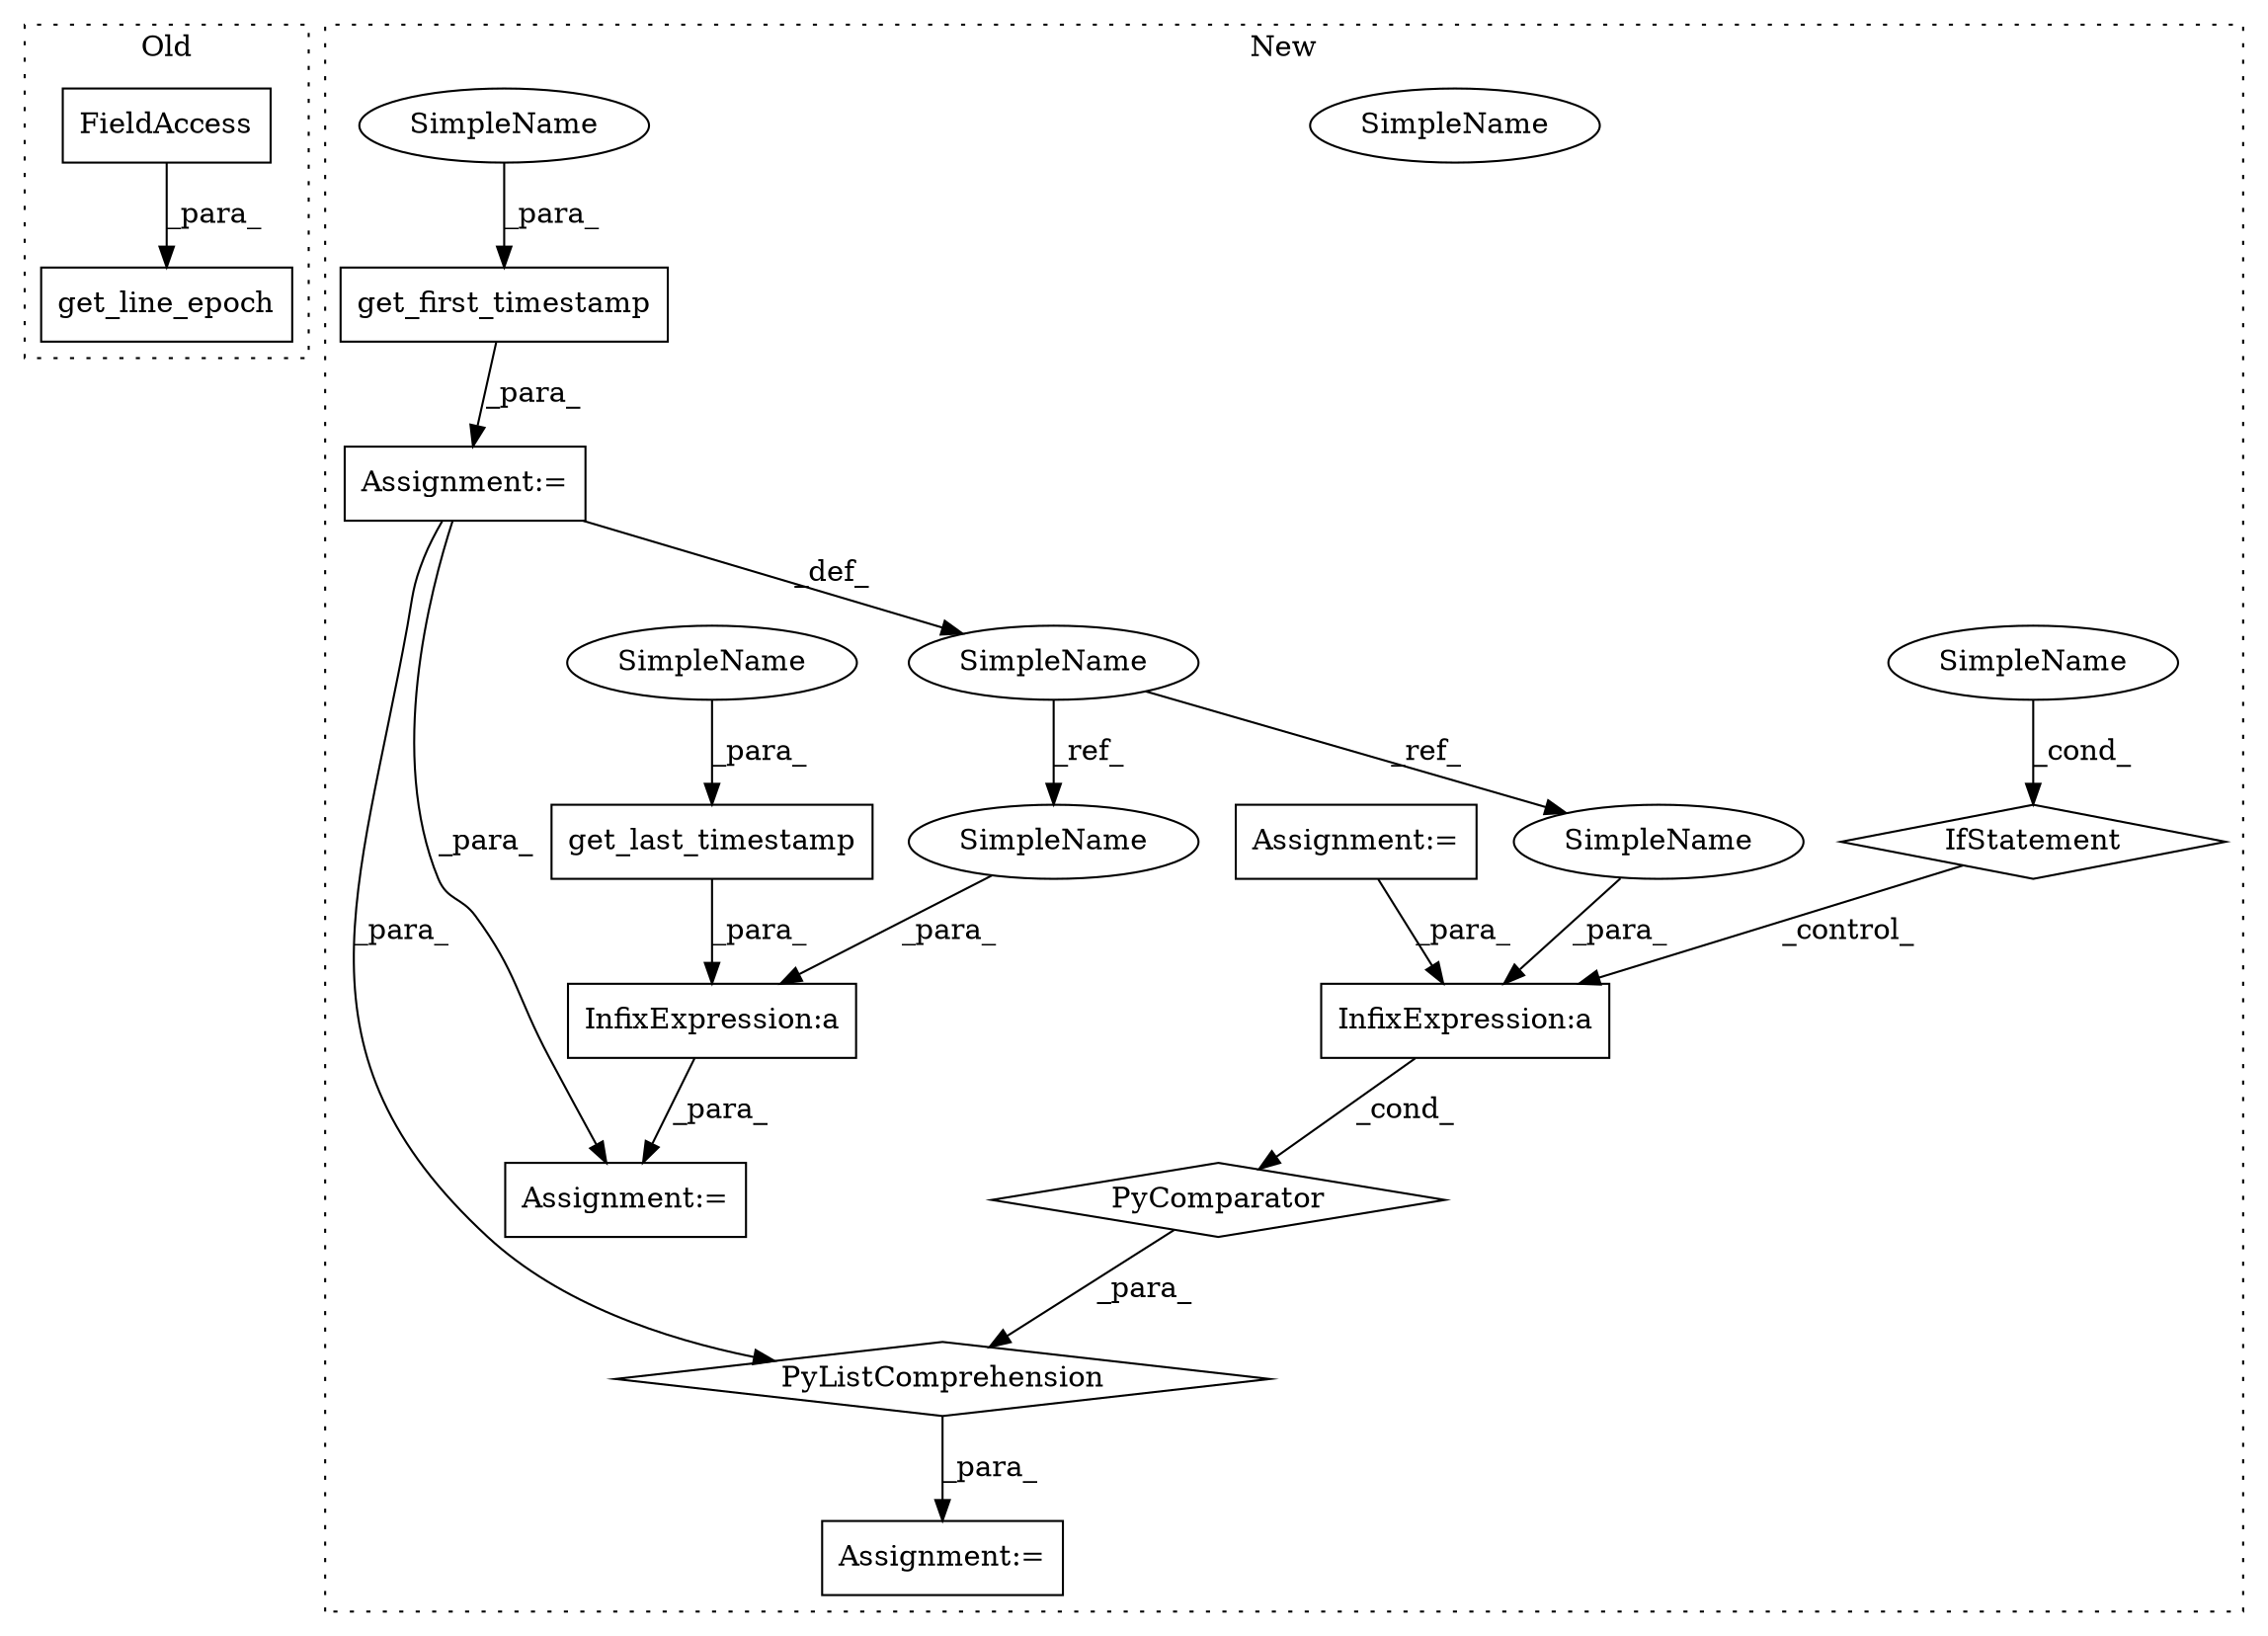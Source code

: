 digraph G {
subgraph cluster0 {
1 [label="get_line_epoch" a="32" s="6413,6432" l="15,1" shape="box"];
8 [label="FieldAccess" a="22" s="6428" l="4" shape="box"];
label = "Old";
style="dotted";
}
subgraph cluster1 {
2 [label="PyComparator" a="113" s="12770" l="42" shape="diamond"];
3 [label="InfixExpression:a" a="27" s="12693" l="3" shape="box"];
4 [label="get_first_timestamp" a="32" s="12525,12549" l="20,1" shape="box"];
5 [label="InfixExpression:a" a="27" s="12628" l="3" shape="box"];
6 [label="get_last_timestamp" a="32" s="12571,12594" l="19,1" shape="box"];
7 [label="IfStatement" a="25" s="12770" l="42" shape="diamond"];
9 [label="SimpleName" a="42" s="12807" l="5" shape="ellipse"];
10 [label="SimpleName" a="42" s="12509" l="15" shape="ellipse"];
11 [label="Assignment:=" a="7" s="12524" l="1" shape="box"];
12 [label="PyListComprehension" a="109" s="12690" l="130" shape="diamond"];
13 [label="Assignment:=" a="7" s="12678" l="12" shape="box"];
14 [label="Assignment:=" a="7" s="12770" l="42" shape="box"];
15 [label="Assignment:=" a="7" s="12612" l="1" shape="box"];
16 [label="SimpleName" a="42" s="12631" l="15" shape="ellipse"];
17 [label="SimpleName" a="42" s="12696" l="15" shape="ellipse"];
18 [label="SimpleName" a="42" s="12807" l="5" shape="ellipse"];
19 [label="SimpleName" a="42" s="12545" l="4" shape="ellipse"];
20 [label="SimpleName" a="42" s="12590" l="4" shape="ellipse"];
label = "New";
style="dotted";
}
2 -> 12 [label="_para_"];
3 -> 2 [label="_cond_"];
4 -> 11 [label="_para_"];
5 -> 15 [label="_para_"];
6 -> 5 [label="_para_"];
7 -> 3 [label="_control_"];
8 -> 1 [label="_para_"];
10 -> 17 [label="_ref_"];
10 -> 16 [label="_ref_"];
11 -> 12 [label="_para_"];
11 -> 10 [label="_def_"];
11 -> 15 [label="_para_"];
12 -> 13 [label="_para_"];
14 -> 3 [label="_para_"];
16 -> 5 [label="_para_"];
17 -> 3 [label="_para_"];
18 -> 7 [label="_cond_"];
19 -> 4 [label="_para_"];
20 -> 6 [label="_para_"];
}